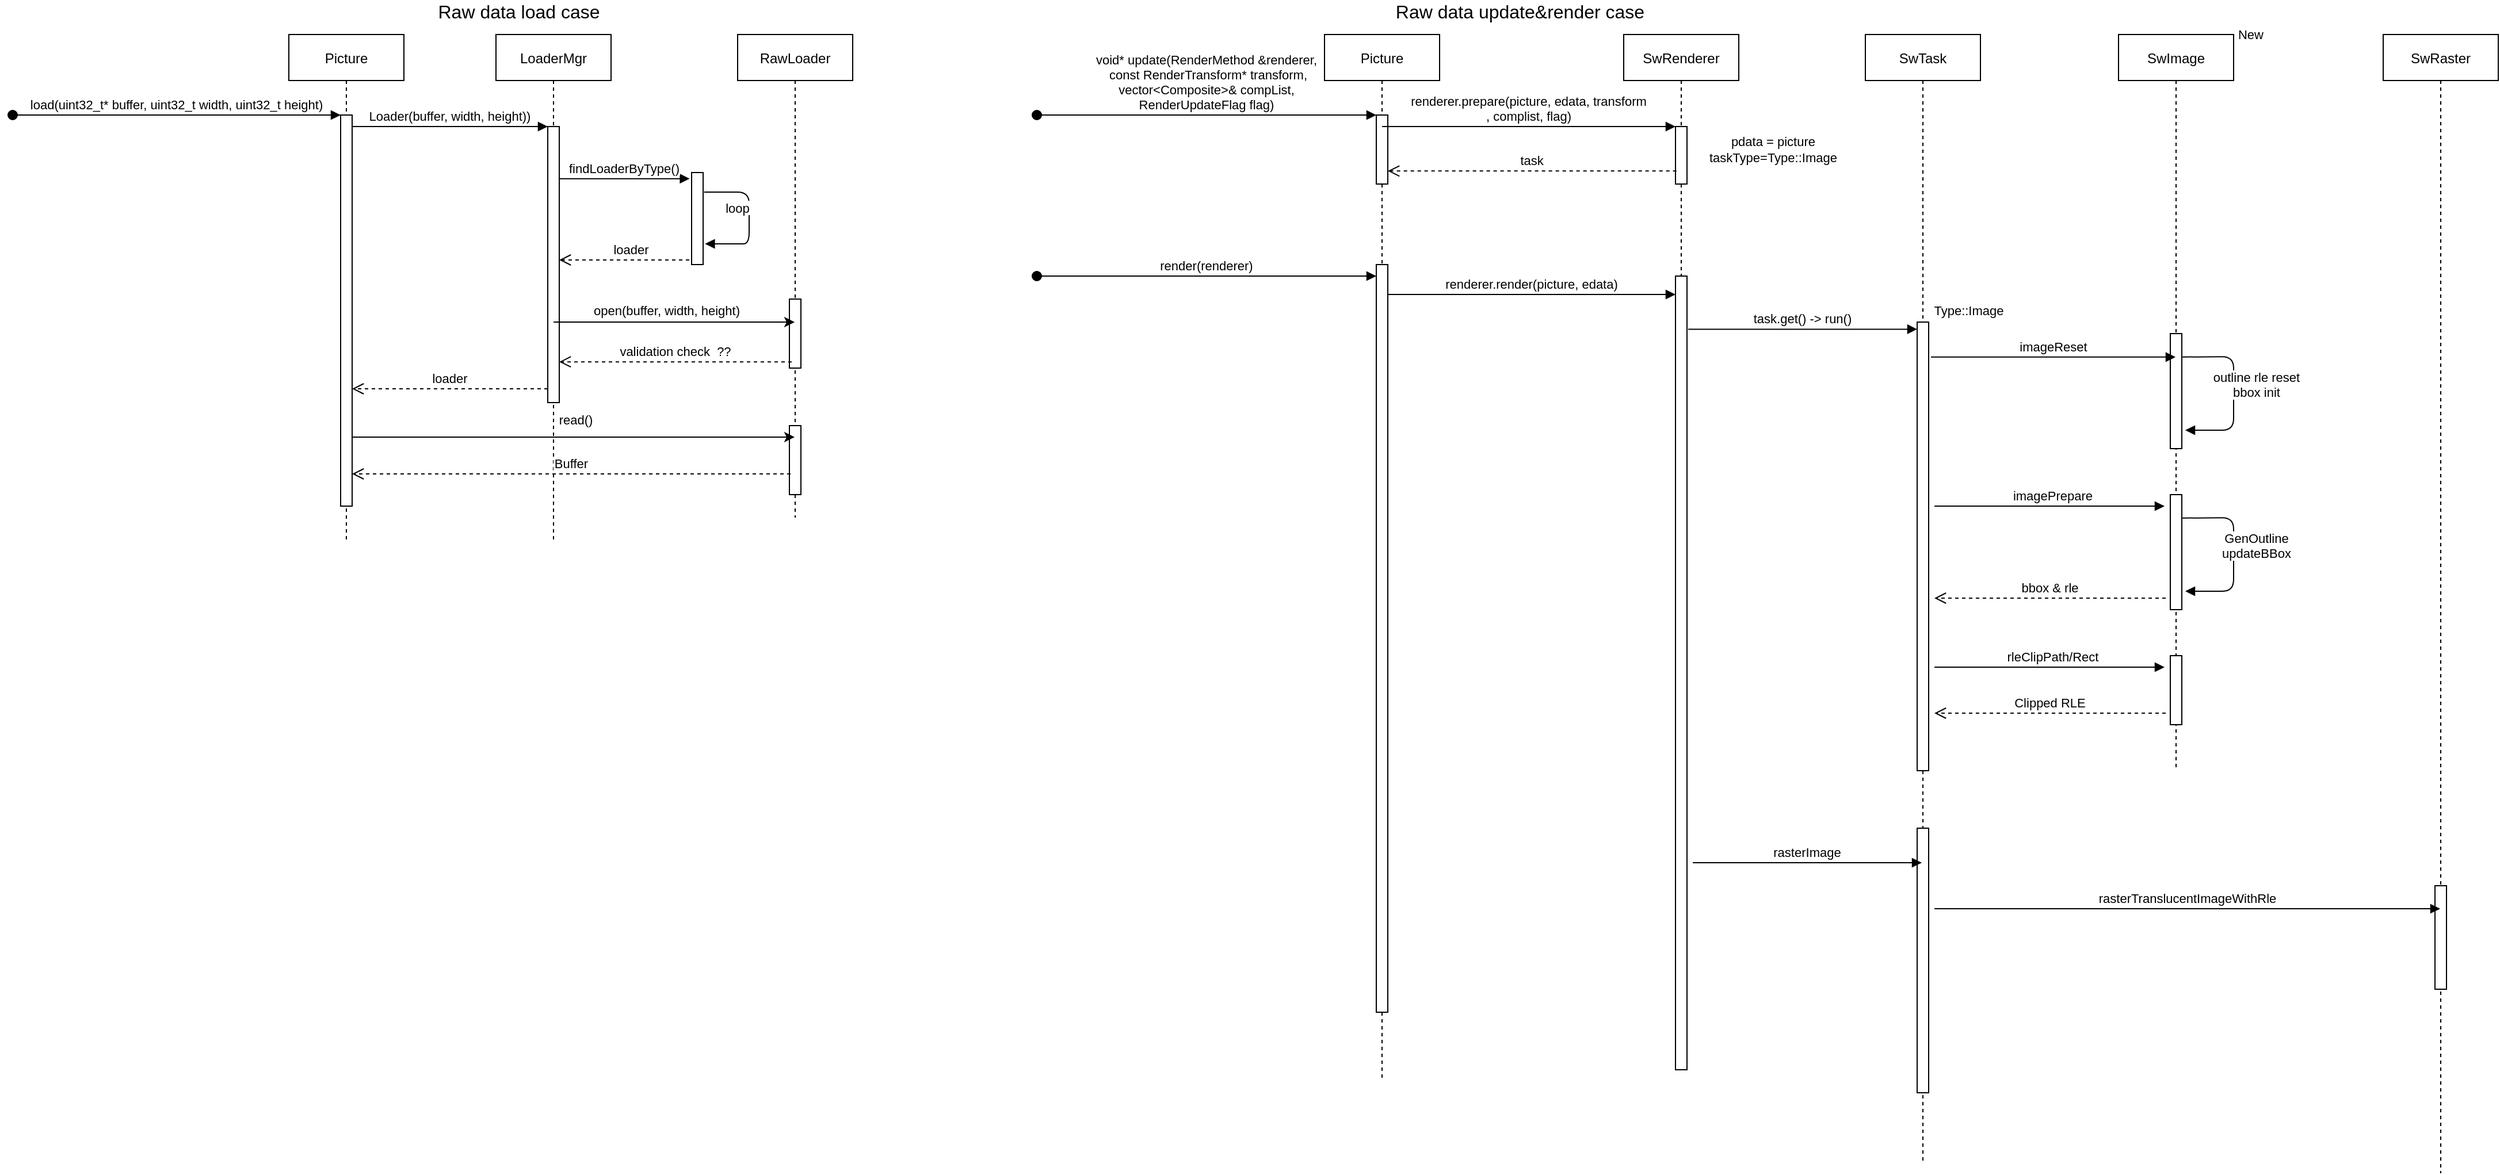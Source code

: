 <mxfile version="13.8.2" type="github">
  <diagram id="kgpKYQtTHZ0yAKxKKP6v" name="Page-1">
    <mxGraphModel dx="5673" dy="942" grid="1" gridSize="10" guides="1" tooltips="1" connect="1" arrows="1" fold="1" page="1" pageScale="1" pageWidth="2000" pageHeight="1100" math="0" shadow="0">
      <root>
        <mxCell id="0" />
        <mxCell id="1" parent="0" />
        <mxCell id="V78_5_nbFs-HAe6CYOxq-1" value="Picture" style="shape=umlLifeline;perimeter=lifelinePerimeter;container=1;collapsible=0;recursiveResize=0;rounded=0;shadow=0;strokeWidth=1;" vertex="1" parent="1">
          <mxGeometry x="-1820" y="40" width="100" height="440" as="geometry" />
        </mxCell>
        <mxCell id="V78_5_nbFs-HAe6CYOxq-2" value="" style="points=[];perimeter=orthogonalPerimeter;rounded=0;shadow=0;strokeWidth=1;" vertex="1" parent="V78_5_nbFs-HAe6CYOxq-1">
          <mxGeometry x="45" y="70" width="10" height="340" as="geometry" />
        </mxCell>
        <mxCell id="V78_5_nbFs-HAe6CYOxq-3" value="load(uint32_t* buffer, uint32_t width, uint32_t height)" style="verticalAlign=bottom;startArrow=oval;endArrow=block;startSize=8;shadow=0;strokeWidth=1;" edge="1" parent="V78_5_nbFs-HAe6CYOxq-1" target="V78_5_nbFs-HAe6CYOxq-2">
          <mxGeometry relative="1" as="geometry">
            <mxPoint x="-240" y="70" as="sourcePoint" />
          </mxGeometry>
        </mxCell>
        <mxCell id="V78_5_nbFs-HAe6CYOxq-5" value="LoaderMgr" style="shape=umlLifeline;perimeter=lifelinePerimeter;container=1;collapsible=0;recursiveResize=0;rounded=0;shadow=0;strokeWidth=1;" vertex="1" parent="1">
          <mxGeometry x="-1640" y="40" width="100" height="440" as="geometry" />
        </mxCell>
        <mxCell id="V78_5_nbFs-HAe6CYOxq-6" value="" style="points=[];perimeter=orthogonalPerimeter;rounded=0;shadow=0;strokeWidth=1;" vertex="1" parent="V78_5_nbFs-HAe6CYOxq-5">
          <mxGeometry x="45" y="80" width="10" height="240" as="geometry" />
        </mxCell>
        <mxCell id="V78_5_nbFs-HAe6CYOxq-7" value="loader" style="verticalAlign=bottom;endArrow=open;dashed=1;endSize=8;exitX=0;exitY=0.95;shadow=0;strokeWidth=1;" edge="1" parent="1" source="V78_5_nbFs-HAe6CYOxq-6" target="V78_5_nbFs-HAe6CYOxq-2">
          <mxGeometry relative="1" as="geometry">
            <mxPoint x="-1665" y="196" as="targetPoint" />
          </mxGeometry>
        </mxCell>
        <mxCell id="V78_5_nbFs-HAe6CYOxq-8" value="Loader(buffer, width, height))" style="verticalAlign=bottom;endArrow=block;entryX=0;entryY=0;shadow=0;strokeWidth=1;" edge="1" parent="1" source="V78_5_nbFs-HAe6CYOxq-2" target="V78_5_nbFs-HAe6CYOxq-6">
          <mxGeometry relative="1" as="geometry">
            <mxPoint x="-1665" y="120" as="sourcePoint" />
          </mxGeometry>
        </mxCell>
        <mxCell id="V78_5_nbFs-HAe6CYOxq-9" value="findLoaderByType()" style="verticalAlign=bottom;endArrow=block;entryX=-0.167;entryY=0.067;shadow=0;strokeWidth=1;entryDx=0;entryDy=0;entryPerimeter=0;" edge="1" parent="1" source="V78_5_nbFs-HAe6CYOxq-6" target="V78_5_nbFs-HAe6CYOxq-4">
          <mxGeometry relative="1" as="geometry">
            <mxPoint x="-1700" y="160" as="sourcePoint" />
          </mxGeometry>
        </mxCell>
        <mxCell id="V78_5_nbFs-HAe6CYOxq-10" value="loader" style="verticalAlign=bottom;endArrow=open;dashed=1;endSize=8;exitX=1;exitY=0.95;shadow=0;strokeWidth=1;" edge="1" parent="1" source="V78_5_nbFs-HAe6CYOxq-4" target="V78_5_nbFs-HAe6CYOxq-6">
          <mxGeometry relative="1" as="geometry">
            <mxPoint x="-1700" y="217" as="targetPoint" />
          </mxGeometry>
        </mxCell>
        <mxCell id="V78_5_nbFs-HAe6CYOxq-4" value="" style="points=[];perimeter=orthogonalPerimeter;rounded=0;shadow=0;strokeWidth=1;" vertex="1" parent="1">
          <mxGeometry x="-1470" y="160" width="10" height="80" as="geometry" />
        </mxCell>
        <mxCell id="V78_5_nbFs-HAe6CYOxq-11" value="RawLoader" style="shape=umlLifeline;perimeter=lifelinePerimeter;container=1;collapsible=0;recursiveResize=0;rounded=0;shadow=0;strokeWidth=1;" vertex="1" parent="1">
          <mxGeometry x="-1430" y="40" width="100" height="420" as="geometry" />
        </mxCell>
        <mxCell id="V78_5_nbFs-HAe6CYOxq-12" value="" style="points=[];perimeter=orthogonalPerimeter;rounded=0;shadow=0;strokeWidth=1;" vertex="1" parent="V78_5_nbFs-HAe6CYOxq-11">
          <mxGeometry x="45" y="230" width="10" height="60" as="geometry" />
        </mxCell>
        <mxCell id="V78_5_nbFs-HAe6CYOxq-18" value="" style="points=[];perimeter=orthogonalPerimeter;rounded=0;shadow=0;strokeWidth=1;" vertex="1" parent="V78_5_nbFs-HAe6CYOxq-11">
          <mxGeometry x="45" y="340" width="10" height="60" as="geometry" />
        </mxCell>
        <mxCell id="V78_5_nbFs-HAe6CYOxq-13" value="open(buffer, width, height)" style="endArrow=classic;html=1;" edge="1" parent="1" source="V78_5_nbFs-HAe6CYOxq-5" target="V78_5_nbFs-HAe6CYOxq-11">
          <mxGeometry x="0.504" y="61" width="50" height="50" relative="1" as="geometry">
            <mxPoint x="-1470" y="320" as="sourcePoint" />
            <mxPoint x="-1420" y="270" as="targetPoint" />
            <Array as="points">
              <mxPoint x="-1410" y="290" />
            </Array>
            <mxPoint x="-60" y="51" as="offset" />
          </mxGeometry>
        </mxCell>
        <mxCell id="V78_5_nbFs-HAe6CYOxq-16" value="validation check  ??" style="verticalAlign=bottom;endArrow=open;dashed=1;endSize=8;exitX=0.2;exitY=0.91;shadow=0;strokeWidth=1;exitDx=0;exitDy=0;exitPerimeter=0;" edge="1" parent="1" source="V78_5_nbFs-HAe6CYOxq-12" target="V78_5_nbFs-HAe6CYOxq-6">
          <mxGeometry relative="1" as="geometry">
            <mxPoint x="-1755" y="472.0" as="targetPoint" />
            <mxPoint x="-1585" y="472.0" as="sourcePoint" />
          </mxGeometry>
        </mxCell>
        <mxCell id="V78_5_nbFs-HAe6CYOxq-17" value="read()" style="endArrow=classic;html=1;" edge="1" parent="1" source="V78_5_nbFs-HAe6CYOxq-2" target="V78_5_nbFs-HAe6CYOxq-11">
          <mxGeometry x="0.006" y="15" width="50" height="50" relative="1" as="geometry">
            <mxPoint x="-1470" y="320" as="sourcePoint" />
            <mxPoint x="-1450" y="440" as="targetPoint" />
            <Array as="points">
              <mxPoint x="-1600" y="390" />
            </Array>
            <mxPoint as="offset" />
          </mxGeometry>
        </mxCell>
        <mxCell id="V78_5_nbFs-HAe6CYOxq-22" value="Buffer" style="verticalAlign=bottom;endArrow=open;dashed=1;endSize=8;shadow=0;strokeWidth=1;" edge="1" parent="1" target="V78_5_nbFs-HAe6CYOxq-2">
          <mxGeometry relative="1" as="geometry">
            <mxPoint x="-1760" y="422" as="targetPoint" />
            <mxPoint x="-1384" y="422" as="sourcePoint" />
          </mxGeometry>
        </mxCell>
        <mxCell id="V78_5_nbFs-HAe6CYOxq-24" value="Picture" style="shape=umlLifeline;perimeter=lifelinePerimeter;container=1;collapsible=0;recursiveResize=0;rounded=0;shadow=0;strokeWidth=1;" vertex="1" parent="1">
          <mxGeometry x="-920" y="40" width="100" height="910" as="geometry" />
        </mxCell>
        <mxCell id="V78_5_nbFs-HAe6CYOxq-25" value="" style="points=[];perimeter=orthogonalPerimeter;rounded=0;shadow=0;strokeWidth=1;" vertex="1" parent="V78_5_nbFs-HAe6CYOxq-24">
          <mxGeometry x="45" y="70" width="10" height="60" as="geometry" />
        </mxCell>
        <mxCell id="V78_5_nbFs-HAe6CYOxq-26" value="void* update(RenderMethod &amp;renderer,&#xa; const RenderTransform* transform,&#xa;vector&lt;Composite&gt;&amp; compList,&#xa;RenderUpdateFlag flag)" style="verticalAlign=bottom;startArrow=oval;endArrow=block;startSize=8;shadow=0;strokeWidth=1;" edge="1" parent="V78_5_nbFs-HAe6CYOxq-24" target="V78_5_nbFs-HAe6CYOxq-25">
          <mxGeometry relative="1" as="geometry">
            <mxPoint x="-250" y="70" as="sourcePoint" />
          </mxGeometry>
        </mxCell>
        <mxCell id="V78_5_nbFs-HAe6CYOxq-43" value="" style="points=[];perimeter=orthogonalPerimeter;rounded=0;shadow=0;strokeWidth=1;" vertex="1" parent="V78_5_nbFs-HAe6CYOxq-24">
          <mxGeometry x="45" y="200" width="10" height="650" as="geometry" />
        </mxCell>
        <mxCell id="V78_5_nbFs-HAe6CYOxq-47" value="render(renderer)" style="verticalAlign=bottom;startArrow=oval;endArrow=block;startSize=8;shadow=0;strokeWidth=1;" edge="1" parent="V78_5_nbFs-HAe6CYOxq-24" target="V78_5_nbFs-HAe6CYOxq-43">
          <mxGeometry relative="1" as="geometry">
            <mxPoint x="-250" y="210" as="sourcePoint" />
            <mxPoint x="-875" y="110" as="targetPoint" />
          </mxGeometry>
        </mxCell>
        <mxCell id="V78_5_nbFs-HAe6CYOxq-27" value="SwRenderer" style="shape=umlLifeline;perimeter=lifelinePerimeter;container=1;collapsible=0;recursiveResize=0;rounded=0;shadow=0;strokeWidth=1;" vertex="1" parent="1">
          <mxGeometry x="-660" y="40" width="100" height="900" as="geometry" />
        </mxCell>
        <mxCell id="V78_5_nbFs-HAe6CYOxq-28" value="" style="points=[];perimeter=orthogonalPerimeter;rounded=0;shadow=0;strokeWidth=1;" vertex="1" parent="V78_5_nbFs-HAe6CYOxq-27">
          <mxGeometry x="45" y="80" width="10" height="50" as="geometry" />
        </mxCell>
        <mxCell id="V78_5_nbFs-HAe6CYOxq-48" value="" style="points=[];perimeter=orthogonalPerimeter;rounded=0;shadow=0;strokeWidth=1;" vertex="1" parent="V78_5_nbFs-HAe6CYOxq-27">
          <mxGeometry x="45" y="210" width="10" height="690" as="geometry" />
        </mxCell>
        <mxCell id="V78_5_nbFs-HAe6CYOxq-29" value="task" style="verticalAlign=bottom;endArrow=open;dashed=1;endSize=8;shadow=0;strokeWidth=1;exitX=0.083;exitY=0.773;exitDx=0;exitDy=0;exitPerimeter=0;" edge="1" parent="1" source="V78_5_nbFs-HAe6CYOxq-28" target="V78_5_nbFs-HAe6CYOxq-25">
          <mxGeometry relative="1" as="geometry">
            <mxPoint x="-765" y="196" as="targetPoint" />
          </mxGeometry>
        </mxCell>
        <mxCell id="V78_5_nbFs-HAe6CYOxq-30" value="renderer.prepare(picture, edata, transform&#xa;, complist, flag)" style="verticalAlign=bottom;endArrow=block;entryX=0;entryY=0;shadow=0;strokeWidth=1;" edge="1" parent="1" source="V78_5_nbFs-HAe6CYOxq-24" target="V78_5_nbFs-HAe6CYOxq-28">
          <mxGeometry relative="1" as="geometry">
            <mxPoint x="-765" y="120" as="sourcePoint" />
          </mxGeometry>
        </mxCell>
        <mxCell id="V78_5_nbFs-HAe6CYOxq-41" value="Raw data update&amp;amp;render case" style="text;html=1;strokeColor=none;fillColor=none;align=center;verticalAlign=middle;whiteSpace=wrap;rounded=0;fontSize=16;" vertex="1" parent="1">
          <mxGeometry x="-870" y="10" width="240" height="20" as="geometry" />
        </mxCell>
        <mxCell id="V78_5_nbFs-HAe6CYOxq-42" value="Raw data load case" style="text;html=1;strokeColor=none;fillColor=none;align=center;verticalAlign=middle;whiteSpace=wrap;rounded=0;fontSize=16;" vertex="1" parent="1">
          <mxGeometry x="-1740" y="10" width="240" height="20" as="geometry" />
        </mxCell>
        <mxCell id="V78_5_nbFs-HAe6CYOxq-50" value="renderer.render(picture, edata)" style="verticalAlign=bottom;endArrow=block;shadow=0;strokeWidth=1;exitX=1;exitY=0.04;exitDx=0;exitDy=0;exitPerimeter=0;" edge="1" parent="1" source="V78_5_nbFs-HAe6CYOxq-43" target="V78_5_nbFs-HAe6CYOxq-48">
          <mxGeometry relative="1" as="geometry">
            <mxPoint x="-765" y="120" as="sourcePoint" />
          </mxGeometry>
        </mxCell>
        <mxCell id="V78_5_nbFs-HAe6CYOxq-51" value="SwTask" style="shape=umlLifeline;perimeter=lifelinePerimeter;container=1;collapsible=0;recursiveResize=0;rounded=0;shadow=0;strokeWidth=1;" vertex="1" parent="1">
          <mxGeometry x="-450" y="40" width="100" height="980" as="geometry" />
        </mxCell>
        <mxCell id="V78_5_nbFs-HAe6CYOxq-53" value="" style="points=[];perimeter=orthogonalPerimeter;rounded=0;shadow=0;strokeWidth=1;" vertex="1" parent="V78_5_nbFs-HAe6CYOxq-51">
          <mxGeometry x="45" y="250" width="10" height="390" as="geometry" />
        </mxCell>
        <mxCell id="V78_5_nbFs-HAe6CYOxq-101" value="" style="points=[];perimeter=orthogonalPerimeter;rounded=0;shadow=0;strokeWidth=1;" vertex="1" parent="V78_5_nbFs-HAe6CYOxq-51">
          <mxGeometry x="45" y="690" width="10" height="230" as="geometry" />
        </mxCell>
        <mxCell id="V78_5_nbFs-HAe6CYOxq-55" value="task.get() -&gt; run()" style="verticalAlign=bottom;endArrow=block;shadow=0;strokeWidth=1;exitX=1.1;exitY=0.067;exitDx=0;exitDy=0;exitPerimeter=0;" edge="1" parent="1" source="V78_5_nbFs-HAe6CYOxq-48" target="V78_5_nbFs-HAe6CYOxq-53">
          <mxGeometry relative="1" as="geometry">
            <mxPoint x="-765" y="120" as="sourcePoint" />
          </mxGeometry>
        </mxCell>
        <mxCell id="V78_5_nbFs-HAe6CYOxq-58" value="loop" style="verticalAlign=bottom;endArrow=block;shadow=0;strokeWidth=1;exitX=1.083;exitY=0.213;exitDx=0;exitDy=0;exitPerimeter=0;entryX=1.167;entryY=0.775;entryDx=0;entryDy=0;entryPerimeter=0;" edge="1" parent="1" source="V78_5_nbFs-HAe6CYOxq-4" target="V78_5_nbFs-HAe6CYOxq-4">
          <mxGeometry x="0.015" y="-10" relative="1" as="geometry">
            <mxPoint x="-1250" y="210" as="sourcePoint" />
            <mxPoint x="-1270" y="280" as="targetPoint" />
            <Array as="points">
              <mxPoint x="-1420" y="177" />
              <mxPoint x="-1420" y="222" />
              <mxPoint x="-1430" y="222" />
            </Array>
            <mxPoint as="offset" />
          </mxGeometry>
        </mxCell>
        <mxCell id="V78_5_nbFs-HAe6CYOxq-62" value="SwImage" style="shape=umlLifeline;perimeter=lifelinePerimeter;container=1;collapsible=0;recursiveResize=0;rounded=0;shadow=0;strokeWidth=1;" vertex="1" parent="1">
          <mxGeometry x="-230" y="40" width="100" height="640" as="geometry" />
        </mxCell>
        <mxCell id="V78_5_nbFs-HAe6CYOxq-63" value="" style="points=[];perimeter=orthogonalPerimeter;rounded=0;shadow=0;strokeWidth=1;" vertex="1" parent="V78_5_nbFs-HAe6CYOxq-62">
          <mxGeometry x="45" y="260" width="10" height="100" as="geometry" />
        </mxCell>
        <mxCell id="V78_5_nbFs-HAe6CYOxq-90" value="outline rle reset&#xa;bbox init" style="verticalAlign=bottom;endArrow=block;shadow=0;strokeWidth=1;exitX=1;exitY=0.204;exitDx=0;exitDy=0;exitPerimeter=0;entryX=1.3;entryY=0.84;entryDx=0;entryDy=0;entryPerimeter=0;" edge="1" parent="V78_5_nbFs-HAe6CYOxq-62" source="V78_5_nbFs-HAe6CYOxq-63" target="V78_5_nbFs-HAe6CYOxq-63">
          <mxGeometry x="0.126" y="20" relative="1" as="geometry">
            <mxPoint x="-213" y="299" as="sourcePoint" />
            <mxPoint x="59.5" y="299" as="targetPoint" />
            <Array as="points">
              <mxPoint x="100" y="280" />
              <mxPoint x="100" y="344" />
            </Array>
            <mxPoint as="offset" />
          </mxGeometry>
        </mxCell>
        <mxCell id="V78_5_nbFs-HAe6CYOxq-94" value="" style="points=[];perimeter=orthogonalPerimeter;rounded=0;shadow=0;strokeWidth=1;" vertex="1" parent="V78_5_nbFs-HAe6CYOxq-62">
          <mxGeometry x="45" y="400" width="10" height="100" as="geometry" />
        </mxCell>
        <mxCell id="V78_5_nbFs-HAe6CYOxq-98" value="" style="points=[];perimeter=orthogonalPerimeter;rounded=0;shadow=0;strokeWidth=1;" vertex="1" parent="V78_5_nbFs-HAe6CYOxq-62">
          <mxGeometry x="45" y="540" width="10" height="60" as="geometry" />
        </mxCell>
        <mxCell id="V78_5_nbFs-HAe6CYOxq-64" value="New" style="text;html=1;strokeColor=none;fillColor=none;align=center;verticalAlign=middle;whiteSpace=wrap;rounded=0;fontSize=11;" vertex="1" parent="1">
          <mxGeometry x="-150" y="30" width="70" height="20" as="geometry" />
        </mxCell>
        <mxCell id="V78_5_nbFs-HAe6CYOxq-67" value="pdata = picture&lt;br&gt;taskType=Type::Image" style="text;html=1;strokeColor=none;fillColor=none;align=center;verticalAlign=middle;whiteSpace=wrap;rounded=0;fontSize=11;" vertex="1" parent="1">
          <mxGeometry x="-590" y="130" width="120" height="20" as="geometry" />
        </mxCell>
        <mxCell id="V78_5_nbFs-HAe6CYOxq-74" value="imageReset" style="verticalAlign=bottom;endArrow=block;shadow=0;strokeWidth=1;exitX=1.2;exitY=0.078;exitDx=0;exitDy=0;exitPerimeter=0;" edge="1" parent="1" source="V78_5_nbFs-HAe6CYOxq-53" target="V78_5_nbFs-HAe6CYOxq-62">
          <mxGeometry relative="1" as="geometry">
            <mxPoint x="-380.83" y="526.24" as="sourcePoint" />
            <mxPoint x="-5" y="526.24" as="targetPoint" />
          </mxGeometry>
        </mxCell>
        <mxCell id="V78_5_nbFs-HAe6CYOxq-88" value="imagePrepare" style="verticalAlign=bottom;endArrow=block;shadow=0;strokeWidth=1;exitX=1.2;exitY=0.078;exitDx=0;exitDy=0;exitPerimeter=0;" edge="1" parent="1">
          <mxGeometry x="0.028" relative="1" as="geometry">
            <mxPoint x="-390" y="450" as="sourcePoint" />
            <mxPoint x="-190" y="450" as="targetPoint" />
            <mxPoint as="offset" />
          </mxGeometry>
        </mxCell>
        <mxCell id="V78_5_nbFs-HAe6CYOxq-95" value="GenOutline&#xa;updateBBox" style="verticalAlign=bottom;endArrow=block;shadow=0;strokeWidth=1;exitX=1;exitY=0.204;exitDx=0;exitDy=0;exitPerimeter=0;entryX=1.3;entryY=0.84;entryDx=0;entryDy=0;entryPerimeter=0;" edge="1" parent="1">
          <mxGeometry x="0.126" y="20" relative="1" as="geometry">
            <mxPoint x="-175" y="460.4" as="sourcePoint" />
            <mxPoint x="-172" y="524" as="targetPoint" />
            <Array as="points">
              <mxPoint x="-130" y="460" />
              <mxPoint x="-130" y="524" />
            </Array>
            <mxPoint as="offset" />
          </mxGeometry>
        </mxCell>
        <mxCell id="V78_5_nbFs-HAe6CYOxq-96" value="Type::Image" style="text;html=1;strokeColor=none;fillColor=none;align=center;verticalAlign=middle;whiteSpace=wrap;rounded=0;fontSize=11;" vertex="1" parent="1">
          <mxGeometry x="-420" y="270" width="120" height="20" as="geometry" />
        </mxCell>
        <mxCell id="V78_5_nbFs-HAe6CYOxq-97" value="rleClipPath/Rect" style="verticalAlign=bottom;endArrow=block;shadow=0;strokeWidth=1;exitX=1.2;exitY=0.078;exitDx=0;exitDy=0;exitPerimeter=0;" edge="1" parent="1">
          <mxGeometry x="0.028" relative="1" as="geometry">
            <mxPoint x="-390" y="590" as="sourcePoint" />
            <mxPoint x="-190" y="590" as="targetPoint" />
            <mxPoint as="offset" />
          </mxGeometry>
        </mxCell>
        <mxCell id="V78_5_nbFs-HAe6CYOxq-99" value="Clipped RLE" style="verticalAlign=bottom;endArrow=open;dashed=1;endSize=8;shadow=0;strokeWidth=1;" edge="1" parent="1">
          <mxGeometry relative="1" as="geometry">
            <mxPoint x="-390" y="630" as="targetPoint" />
            <mxPoint x="-189" y="630" as="sourcePoint" />
          </mxGeometry>
        </mxCell>
        <mxCell id="V78_5_nbFs-HAe6CYOxq-100" value="bbox &amp; rle" style="verticalAlign=bottom;endArrow=open;dashed=1;endSize=8;shadow=0;strokeWidth=1;" edge="1" parent="1">
          <mxGeometry relative="1" as="geometry">
            <mxPoint x="-390" y="530" as="targetPoint" />
            <mxPoint x="-189" y="530" as="sourcePoint" />
          </mxGeometry>
        </mxCell>
        <mxCell id="V78_5_nbFs-HAe6CYOxq-103" value="rasterImage" style="verticalAlign=bottom;endArrow=block;shadow=0;strokeWidth=1;exitX=1.1;exitY=0.067;exitDx=0;exitDy=0;exitPerimeter=0;" edge="1" parent="1">
          <mxGeometry relative="1" as="geometry">
            <mxPoint x="-600" y="760" as="sourcePoint" />
            <mxPoint x="-401" y="760" as="targetPoint" />
          </mxGeometry>
        </mxCell>
        <mxCell id="V78_5_nbFs-HAe6CYOxq-104" value="SwRaster" style="shape=umlLifeline;perimeter=lifelinePerimeter;container=1;collapsible=0;recursiveResize=0;rounded=0;shadow=0;strokeWidth=1;" vertex="1" parent="1">
          <mxGeometry y="40" width="100" height="990" as="geometry" />
        </mxCell>
        <mxCell id="V78_5_nbFs-HAe6CYOxq-110" value="" style="points=[];perimeter=orthogonalPerimeter;rounded=0;shadow=0;strokeWidth=1;" vertex="1" parent="V78_5_nbFs-HAe6CYOxq-104">
          <mxGeometry x="45" y="740" width="10" height="90" as="geometry" />
        </mxCell>
        <mxCell id="V78_5_nbFs-HAe6CYOxq-109" value="rasterTranslucentImageWithRle" style="verticalAlign=bottom;endArrow=block;shadow=0;strokeWidth=1;exitX=1.1;exitY=0.067;exitDx=0;exitDy=0;exitPerimeter=0;" edge="1" parent="1" target="V78_5_nbFs-HAe6CYOxq-104">
          <mxGeometry relative="1" as="geometry">
            <mxPoint x="-390" y="800" as="sourcePoint" />
            <mxPoint x="-191" y="800" as="targetPoint" />
          </mxGeometry>
        </mxCell>
      </root>
    </mxGraphModel>
  </diagram>
</mxfile>
